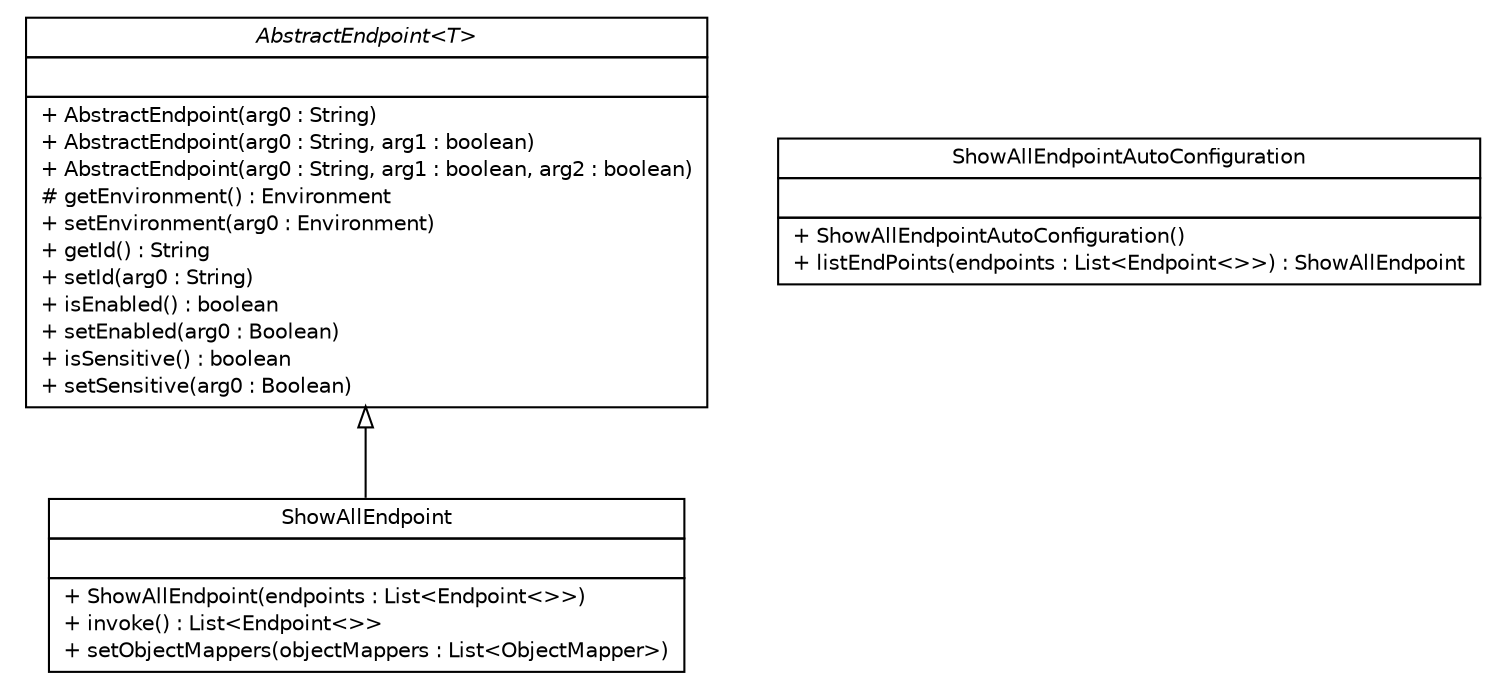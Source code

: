 #!/usr/local/bin/dot
#
# Class diagram 
# Generated by UMLGraph version R5_6-24-gf6e263 (http://www.umlgraph.org/)
#

digraph G {
	edge [fontname="Helvetica",fontsize=10,labelfontname="Helvetica",labelfontsize=10];
	node [fontname="Helvetica",fontsize=10,shape=plaintext];
	nodesep=0.25;
	ranksep=0.5;
	// org.springframework.boot.actuate.endpoint.ShowAllEndpoint
	c0 [label=<<table title="org.springframework.boot.actuate.endpoint.ShowAllEndpoint" border="0" cellborder="1" cellspacing="0" cellpadding="2" port="p" href="./ShowAllEndpoint.html">
		<tr><td><table border="0" cellspacing="0" cellpadding="1">
<tr><td align="center" balign="center"> ShowAllEndpoint </td></tr>
		</table></td></tr>
		<tr><td><table border="0" cellspacing="0" cellpadding="1">
<tr><td align="left" balign="left">  </td></tr>
		</table></td></tr>
		<tr><td><table border="0" cellspacing="0" cellpadding="1">
<tr><td align="left" balign="left"> + ShowAllEndpoint(endpoints : List&lt;Endpoint&lt;&gt;&gt;) </td></tr>
<tr><td align="left" balign="left"> + invoke() : List&lt;Endpoint&lt;&gt;&gt; </td></tr>
<tr><td align="left" balign="left"> + setObjectMappers(objectMappers : List&lt;ObjectMapper&gt;) </td></tr>
		</table></td></tr>
		</table>>, URL="./ShowAllEndpoint.html", fontname="Helvetica", fontcolor="black", fontsize=10.0];
	// org.springframework.boot.actuate.endpoint.ShowAllEndpointAutoConfiguration
	c1 [label=<<table title="org.springframework.boot.actuate.endpoint.ShowAllEndpointAutoConfiguration" border="0" cellborder="1" cellspacing="0" cellpadding="2" port="p" href="./ShowAllEndpointAutoConfiguration.html">
		<tr><td><table border="0" cellspacing="0" cellpadding="1">
<tr><td align="center" balign="center"> ShowAllEndpointAutoConfiguration </td></tr>
		</table></td></tr>
		<tr><td><table border="0" cellspacing="0" cellpadding="1">
<tr><td align="left" balign="left">  </td></tr>
		</table></td></tr>
		<tr><td><table border="0" cellspacing="0" cellpadding="1">
<tr><td align="left" balign="left"> + ShowAllEndpointAutoConfiguration() </td></tr>
<tr><td align="left" balign="left"> + listEndPoints(endpoints : List&lt;Endpoint&lt;&gt;&gt;) : ShowAllEndpoint </td></tr>
		</table></td></tr>
		</table>>, URL="./ShowAllEndpointAutoConfiguration.html", fontname="Helvetica", fontcolor="black", fontsize=10.0];
	//org.springframework.boot.actuate.endpoint.ShowAllEndpoint extends org.springframework.boot.actuate.endpoint.AbstractEndpoint<java.util.List<org.springframework.boot.actuate.endpoint.Endpoint>>
	c7:p -> c0:p [dir=back,arrowtail=empty];
	// org.springframework.boot.actuate.endpoint.AbstractEndpoint<T>
	c7 [label=<<table title="org.springframework.boot.actuate.endpoint.AbstractEndpoint" border="0" cellborder="1" cellspacing="0" cellpadding="2" port="p" href="http://java.sun.com/j2se/1.4.2/docs/api/org/springframework/boot/actuate/endpoint/AbstractEndpoint.html">
		<tr><td><table border="0" cellspacing="0" cellpadding="1">
<tr><td align="center" balign="center"><font face="Helvetica-Oblique"> AbstractEndpoint&lt;T&gt; </font></td></tr>
		</table></td></tr>
		<tr><td><table border="0" cellspacing="0" cellpadding="1">
<tr><td align="left" balign="left">  </td></tr>
		</table></td></tr>
		<tr><td><table border="0" cellspacing="0" cellpadding="1">
<tr><td align="left" balign="left"> + AbstractEndpoint(arg0 : String) </td></tr>
<tr><td align="left" balign="left"> + AbstractEndpoint(arg0 : String, arg1 : boolean) </td></tr>
<tr><td align="left" balign="left"> + AbstractEndpoint(arg0 : String, arg1 : boolean, arg2 : boolean) </td></tr>
<tr><td align="left" balign="left"> # getEnvironment() : Environment </td></tr>
<tr><td align="left" balign="left"> + setEnvironment(arg0 : Environment) </td></tr>
<tr><td align="left" balign="left"> + getId() : String </td></tr>
<tr><td align="left" balign="left"> + setId(arg0 : String) </td></tr>
<tr><td align="left" balign="left"> + isEnabled() : boolean </td></tr>
<tr><td align="left" balign="left"> + setEnabled(arg0 : Boolean) </td></tr>
<tr><td align="left" balign="left"> + isSensitive() : boolean </td></tr>
<tr><td align="left" balign="left"> + setSensitive(arg0 : Boolean) </td></tr>
		</table></td></tr>
		</table>>, URL="http://java.sun.com/j2se/1.4.2/docs/api/org/springframework/boot/actuate/endpoint/AbstractEndpoint.html", fontname="Helvetica", fontcolor="black", fontsize=10.0];
}

